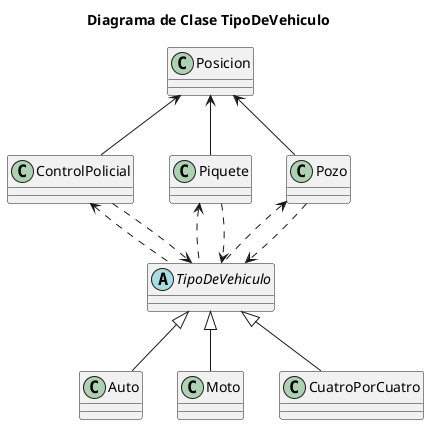 @startuml

title Diagrama de Clase TipoDeVehiculo

Pozo -u-> Posicion
Piquete -u-> Posicion
ControlPolicial -u-> Posicion


TipoDeVehiculo .u.> Pozo
TipoDeVehiculo .u.> Piquete
TipoDeVehiculo .u.> ControlPolicial

TipoDeVehiculo <.u. Pozo
TipoDeVehiculo <.u. Piquete
TipoDeVehiculo <.u. ControlPolicial

TipoDeVehiculo <|-d- Auto
TipoDeVehiculo <|-d- Moto
TipoDeVehiculo <|-d- CuatroPorCuatro




abstract class TipoDeVehiculo

@enduml

abstract class TipoDeVehiculo {
    + {abstract} calcularPenalizacion (Obstaculo unObstaculo): int
}
class Moto {
    + calcularPenalizacion (Obstaculo unObstaculo): int
}
class CuatroPorCuatro {
- int pozosAtrevezados
+ calcularPenalizacion (Obstaculo unObstaculo): int
}
class Auto {
   + calcularPenalizacion (Obstaculo unObstaculo): int
}
Moto --|> TipoDeVehiculo
Auto --|> TipoDeVehiculo
CuatroPorCuatro  --|> TipoDeVehiculo